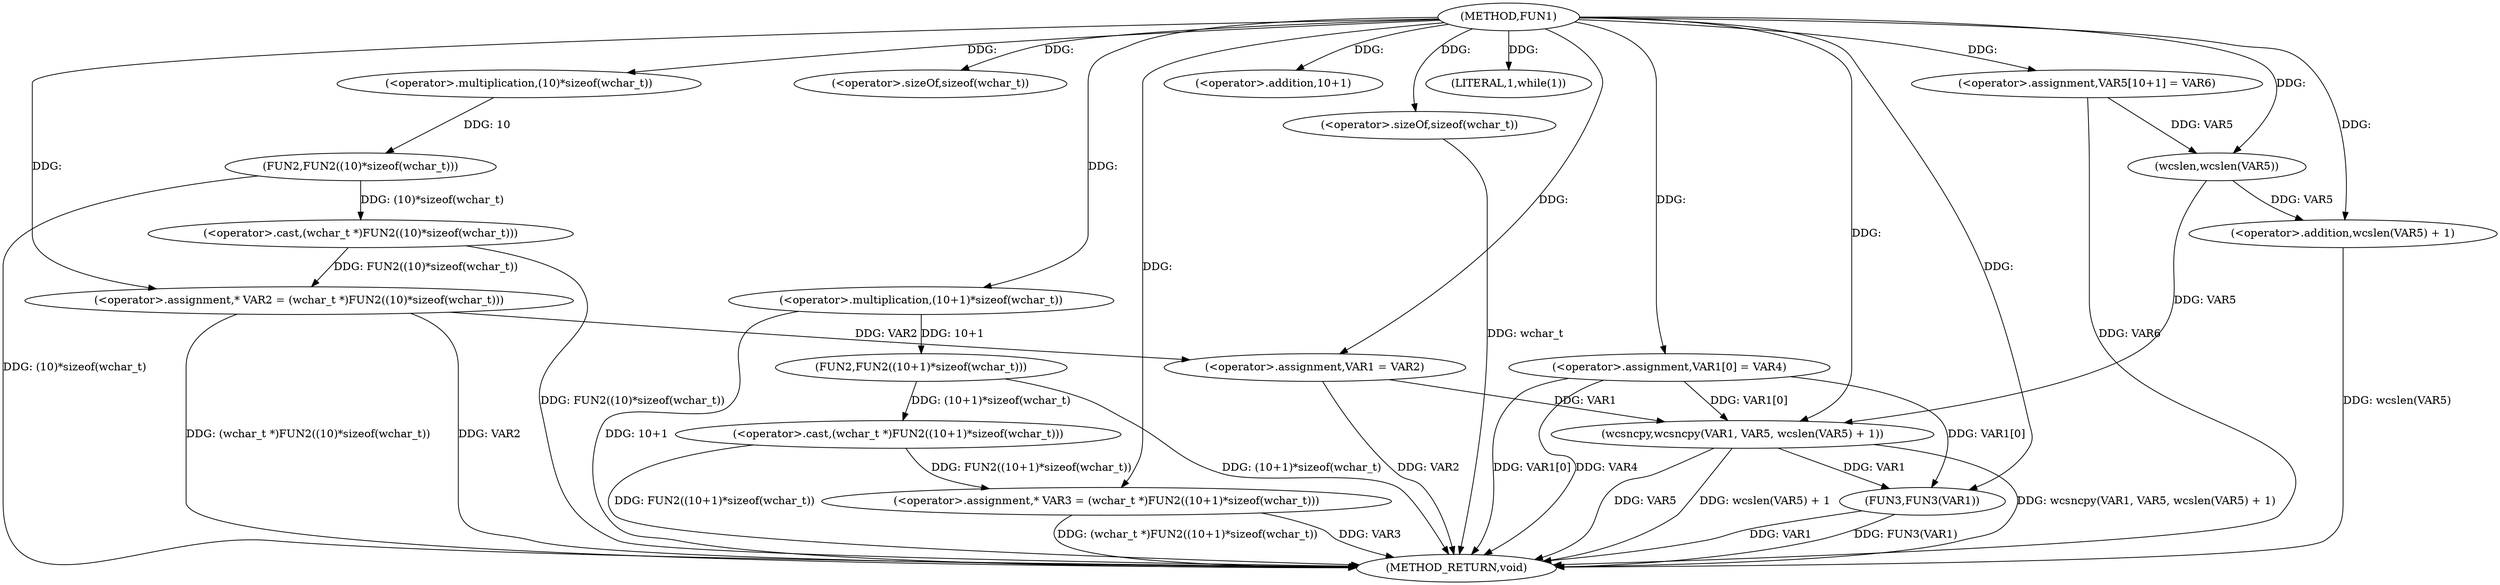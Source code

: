 digraph FUN1 {  
"1000100" [label = "(METHOD,FUN1)" ]
"1000151" [label = "(METHOD_RETURN,void)" ]
"1000104" [label = "(<operator>.assignment,* VAR2 = (wchar_t *)FUN2((10)*sizeof(wchar_t)))" ]
"1000106" [label = "(<operator>.cast,(wchar_t *)FUN2((10)*sizeof(wchar_t)))" ]
"1000108" [label = "(FUN2,FUN2((10)*sizeof(wchar_t)))" ]
"1000109" [label = "(<operator>.multiplication,(10)*sizeof(wchar_t))" ]
"1000111" [label = "(<operator>.sizeOf,sizeof(wchar_t))" ]
"1000114" [label = "(<operator>.assignment,* VAR3 = (wchar_t *)FUN2((10+1)*sizeof(wchar_t)))" ]
"1000116" [label = "(<operator>.cast,(wchar_t *)FUN2((10+1)*sizeof(wchar_t)))" ]
"1000118" [label = "(FUN2,FUN2((10+1)*sizeof(wchar_t)))" ]
"1000119" [label = "(<operator>.multiplication,(10+1)*sizeof(wchar_t))" ]
"1000120" [label = "(<operator>.addition,10+1)" ]
"1000123" [label = "(<operator>.sizeOf,sizeof(wchar_t))" ]
"1000126" [label = "(LITERAL,1,while(1))" ]
"1000128" [label = "(<operator>.assignment,VAR1 = VAR2)" ]
"1000131" [label = "(<operator>.assignment,VAR1[0] = VAR4)" ]
"1000139" [label = "(<operator>.assignment,VAR5[10+1] = VAR6)" ]
"1000142" [label = "(wcsncpy,wcsncpy(VAR1, VAR5, wcslen(VAR5) + 1))" ]
"1000145" [label = "(<operator>.addition,wcslen(VAR5) + 1)" ]
"1000146" [label = "(wcslen,wcslen(VAR5))" ]
"1000149" [label = "(FUN3,FUN3(VAR1))" ]
  "1000128" -> "1000151"  [ label = "DDG: VAR2"] 
  "1000142" -> "1000151"  [ label = "DDG: wcsncpy(VAR1, VAR5, wcslen(VAR5) + 1)"] 
  "1000106" -> "1000151"  [ label = "DDG: FUN2((10)*sizeof(wchar_t))"] 
  "1000104" -> "1000151"  [ label = "DDG: VAR2"] 
  "1000142" -> "1000151"  [ label = "DDG: VAR5"] 
  "1000114" -> "1000151"  [ label = "DDG: VAR3"] 
  "1000149" -> "1000151"  [ label = "DDG: FUN3(VAR1)"] 
  "1000116" -> "1000151"  [ label = "DDG: FUN2((10+1)*sizeof(wchar_t))"] 
  "1000142" -> "1000151"  [ label = "DDG: wcslen(VAR5) + 1"] 
  "1000149" -> "1000151"  [ label = "DDG: VAR1"] 
  "1000118" -> "1000151"  [ label = "DDG: (10+1)*sizeof(wchar_t)"] 
  "1000145" -> "1000151"  [ label = "DDG: wcslen(VAR5)"] 
  "1000114" -> "1000151"  [ label = "DDG: (wchar_t *)FUN2((10+1)*sizeof(wchar_t))"] 
  "1000131" -> "1000151"  [ label = "DDG: VAR1[0]"] 
  "1000139" -> "1000151"  [ label = "DDG: VAR6"] 
  "1000131" -> "1000151"  [ label = "DDG: VAR4"] 
  "1000119" -> "1000151"  [ label = "DDG: 10+1"] 
  "1000104" -> "1000151"  [ label = "DDG: (wchar_t *)FUN2((10)*sizeof(wchar_t))"] 
  "1000108" -> "1000151"  [ label = "DDG: (10)*sizeof(wchar_t)"] 
  "1000123" -> "1000151"  [ label = "DDG: wchar_t"] 
  "1000106" -> "1000104"  [ label = "DDG: FUN2((10)*sizeof(wchar_t))"] 
  "1000100" -> "1000104"  [ label = "DDG: "] 
  "1000108" -> "1000106"  [ label = "DDG: (10)*sizeof(wchar_t)"] 
  "1000109" -> "1000108"  [ label = "DDG: 10"] 
  "1000100" -> "1000109"  [ label = "DDG: "] 
  "1000100" -> "1000111"  [ label = "DDG: "] 
  "1000116" -> "1000114"  [ label = "DDG: FUN2((10+1)*sizeof(wchar_t))"] 
  "1000100" -> "1000114"  [ label = "DDG: "] 
  "1000118" -> "1000116"  [ label = "DDG: (10+1)*sizeof(wchar_t)"] 
  "1000119" -> "1000118"  [ label = "DDG: 10+1"] 
  "1000100" -> "1000119"  [ label = "DDG: "] 
  "1000100" -> "1000120"  [ label = "DDG: "] 
  "1000100" -> "1000123"  [ label = "DDG: "] 
  "1000100" -> "1000126"  [ label = "DDG: "] 
  "1000104" -> "1000128"  [ label = "DDG: VAR2"] 
  "1000100" -> "1000128"  [ label = "DDG: "] 
  "1000100" -> "1000131"  [ label = "DDG: "] 
  "1000100" -> "1000139"  [ label = "DDG: "] 
  "1000131" -> "1000142"  [ label = "DDG: VAR1[0]"] 
  "1000128" -> "1000142"  [ label = "DDG: VAR1"] 
  "1000100" -> "1000142"  [ label = "DDG: "] 
  "1000146" -> "1000142"  [ label = "DDG: VAR5"] 
  "1000146" -> "1000145"  [ label = "DDG: VAR5"] 
  "1000139" -> "1000146"  [ label = "DDG: VAR5"] 
  "1000100" -> "1000146"  [ label = "DDG: "] 
  "1000100" -> "1000145"  [ label = "DDG: "] 
  "1000131" -> "1000149"  [ label = "DDG: VAR1[0]"] 
  "1000142" -> "1000149"  [ label = "DDG: VAR1"] 
  "1000100" -> "1000149"  [ label = "DDG: "] 
}
